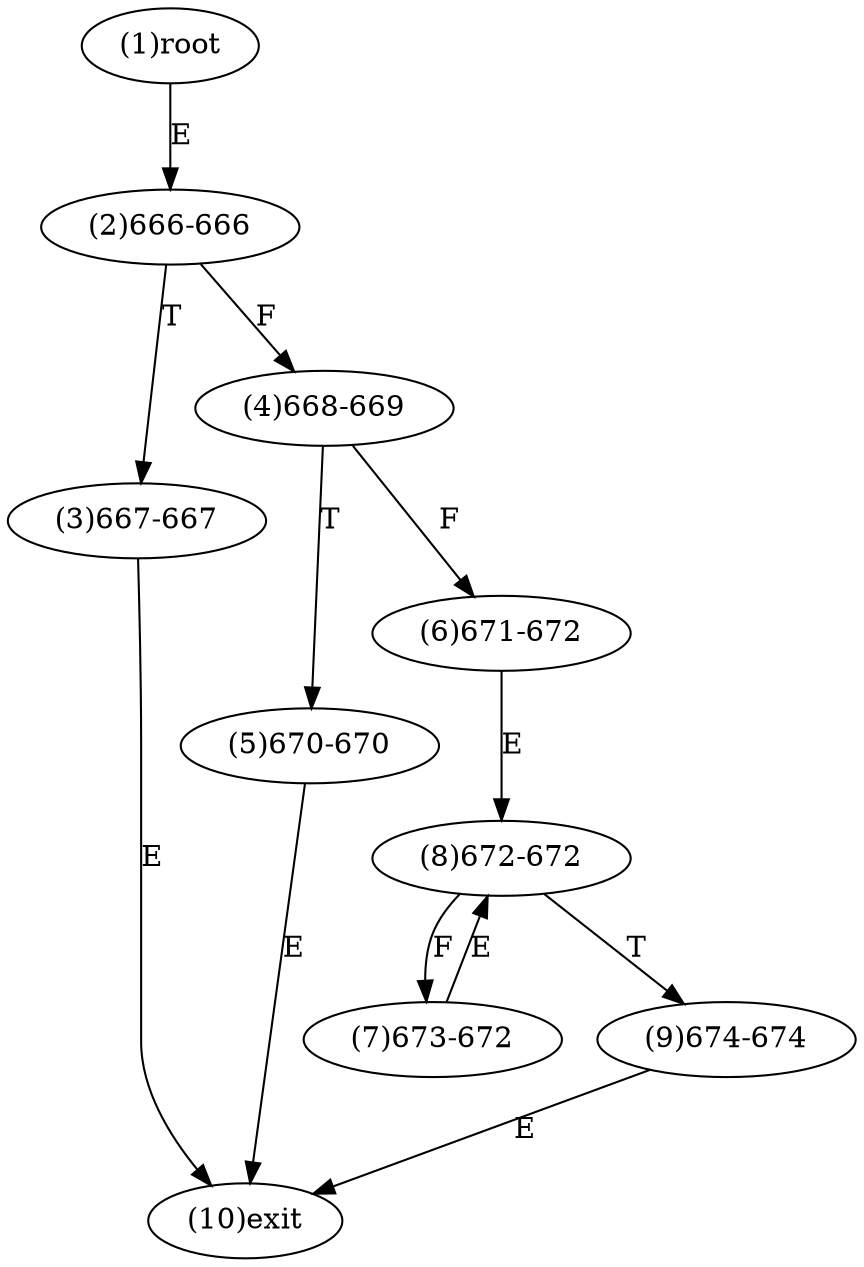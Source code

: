 digraph "" { 
1[ label="(1)root"];
2[ label="(2)666-666"];
3[ label="(3)667-667"];
4[ label="(4)668-669"];
5[ label="(5)670-670"];
6[ label="(6)671-672"];
7[ label="(7)673-672"];
8[ label="(8)672-672"];
9[ label="(9)674-674"];
10[ label="(10)exit"];
1->2[ label="E"];
2->4[ label="F"];
2->3[ label="T"];
3->10[ label="E"];
4->6[ label="F"];
4->5[ label="T"];
5->10[ label="E"];
6->8[ label="E"];
7->8[ label="E"];
8->7[ label="F"];
8->9[ label="T"];
9->10[ label="E"];
}